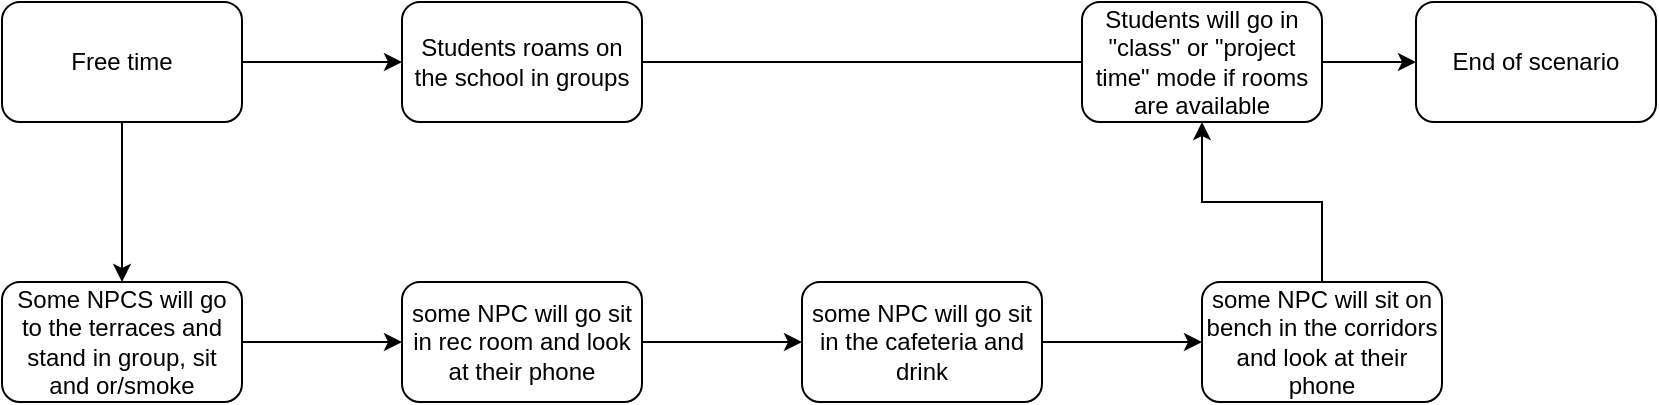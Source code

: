 <mxfile version="16.6.3" type="device"><diagram id="J0RiJ7DpTGi3ZG7nRWsg" name="Page-1"><mxGraphModel dx="741" dy="461" grid="1" gridSize="10" guides="1" tooltips="1" connect="1" arrows="1" fold="1" page="1" pageScale="1" pageWidth="827" pageHeight="1169" background="#ffffff" math="0" shadow="0"><root><mxCell id="0"/><mxCell id="1" parent="0"/><mxCell id="JsbqC8rYpHw_aaM2ejJW-8" value="" style="edgeStyle=orthogonalEdgeStyle;rounded=0;orthogonalLoop=1;jettySize=auto;html=1;" parent="1" source="JsbqC8rYpHw_aaM2ejJW-1" target="JsbqC8rYpHw_aaM2ejJW-7" edge="1"><mxGeometry relative="1" as="geometry"/></mxCell><mxCell id="JsbqC8rYpHw_aaM2ejJW-12" value="" style="edgeStyle=orthogonalEdgeStyle;rounded=0;orthogonalLoop=1;jettySize=auto;html=1;" parent="1" source="JsbqC8rYpHw_aaM2ejJW-1" target="JsbqC8rYpHw_aaM2ejJW-11" edge="1"><mxGeometry relative="1" as="geometry"/></mxCell><mxCell id="JsbqC8rYpHw_aaM2ejJW-1" value="Free time" style="rounded=1;whiteSpace=wrap;html=1;" parent="1" vertex="1"><mxGeometry y="180" width="120" height="60" as="geometry"/></mxCell><mxCell id="JsbqC8rYpHw_aaM2ejJW-22" style="edgeStyle=orthogonalEdgeStyle;rounded=0;orthogonalLoop=1;jettySize=auto;html=1;" parent="1" source="JsbqC8rYpHw_aaM2ejJW-7" edge="1"><mxGeometry relative="1" as="geometry"><mxPoint x="600" y="210" as="targetPoint"/></mxGeometry></mxCell><mxCell id="JsbqC8rYpHw_aaM2ejJW-7" value="Students roams on the school in groups" style="rounded=1;whiteSpace=wrap;html=1;" parent="1" vertex="1"><mxGeometry x="200" y="180" width="120" height="60" as="geometry"/></mxCell><mxCell id="JsbqC8rYpHw_aaM2ejJW-15" value="" style="edgeStyle=orthogonalEdgeStyle;rounded=0;orthogonalLoop=1;jettySize=auto;html=1;" parent="1" source="JsbqC8rYpHw_aaM2ejJW-11" target="JsbqC8rYpHw_aaM2ejJW-14" edge="1"><mxGeometry relative="1" as="geometry"/></mxCell><mxCell id="JsbqC8rYpHw_aaM2ejJW-11" value="Some NPCS will go to the terraces and stand in group, sit and or/smoke" style="whiteSpace=wrap;html=1;rounded=1;" parent="1" vertex="1"><mxGeometry y="320" width="120" height="60" as="geometry"/></mxCell><mxCell id="JsbqC8rYpHw_aaM2ejJW-17" value="" style="edgeStyle=orthogonalEdgeStyle;rounded=0;orthogonalLoop=1;jettySize=auto;html=1;" parent="1" source="JsbqC8rYpHw_aaM2ejJW-14" target="JsbqC8rYpHw_aaM2ejJW-16" edge="1"><mxGeometry relative="1" as="geometry"/></mxCell><mxCell id="JsbqC8rYpHw_aaM2ejJW-14" value="some NPC will go sit in rec room and look at their phone" style="whiteSpace=wrap;html=1;rounded=1;" parent="1" vertex="1"><mxGeometry x="200" y="320" width="120" height="60" as="geometry"/></mxCell><mxCell id="JsbqC8rYpHw_aaM2ejJW-20" value="" style="edgeStyle=orthogonalEdgeStyle;rounded=0;orthogonalLoop=1;jettySize=auto;html=1;" parent="1" source="JsbqC8rYpHw_aaM2ejJW-16" target="JsbqC8rYpHw_aaM2ejJW-19" edge="1"><mxGeometry relative="1" as="geometry"/></mxCell><mxCell id="JsbqC8rYpHw_aaM2ejJW-16" value="some NPC will go sit in the cafeteria and drink" style="whiteSpace=wrap;html=1;rounded=1;" parent="1" vertex="1"><mxGeometry x="400" y="320" width="120" height="60" as="geometry"/></mxCell><mxCell id="JsbqC8rYpHw_aaM2ejJW-26" style="edgeStyle=orthogonalEdgeStyle;rounded=0;orthogonalLoop=1;jettySize=auto;html=1;entryX=0.5;entryY=1;entryDx=0;entryDy=0;" parent="1" source="JsbqC8rYpHw_aaM2ejJW-19" target="JsbqC8rYpHw_aaM2ejJW-23" edge="1"><mxGeometry relative="1" as="geometry"/></mxCell><mxCell id="JsbqC8rYpHw_aaM2ejJW-19" value="some NPC will sit on bench in the corridors and look at their phone" style="whiteSpace=wrap;html=1;rounded=1;" parent="1" vertex="1"><mxGeometry x="600" y="320" width="120" height="60" as="geometry"/></mxCell><mxCell id="JsbqC8rYpHw_aaM2ejJW-25" value="" style="edgeStyle=orthogonalEdgeStyle;rounded=0;orthogonalLoop=1;jettySize=auto;html=1;" parent="1" source="JsbqC8rYpHw_aaM2ejJW-23" target="JsbqC8rYpHw_aaM2ejJW-24" edge="1"><mxGeometry relative="1" as="geometry"/></mxCell><mxCell id="JsbqC8rYpHw_aaM2ejJW-23" value="Students will go in &quot;class&quot; or &quot;project time&quot; mode if rooms are available" style="rounded=1;whiteSpace=wrap;html=1;" parent="1" vertex="1"><mxGeometry x="540" y="180" width="120" height="60" as="geometry"/></mxCell><mxCell id="JsbqC8rYpHw_aaM2ejJW-24" value="End of scenario" style="whiteSpace=wrap;html=1;rounded=1;" parent="1" vertex="1"><mxGeometry x="707" y="180" width="120" height="60" as="geometry"/></mxCell></root></mxGraphModel></diagram></mxfile>